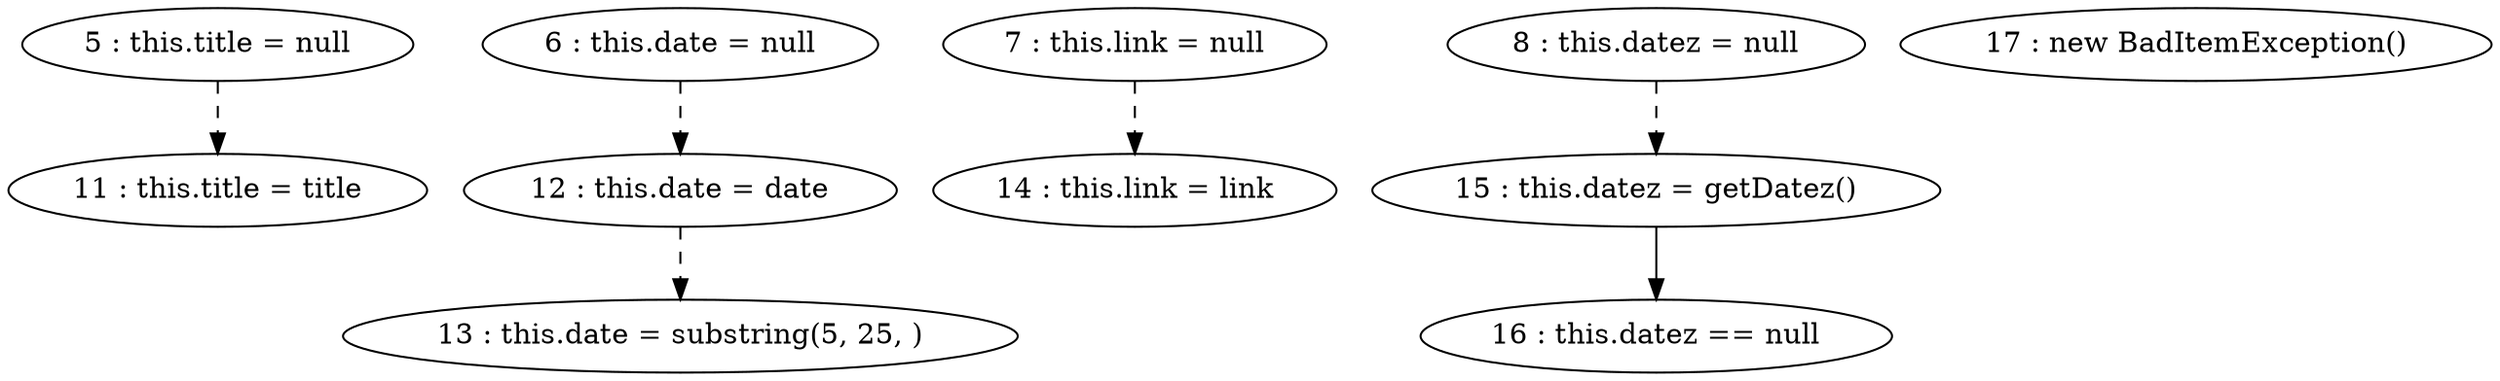 digraph G {
"5 : this.title = null"
"5 : this.title = null" -> "11 : this.title = title" [style=dashed]
"6 : this.date = null"
"6 : this.date = null" -> "12 : this.date = date" [style=dashed]
"7 : this.link = null"
"7 : this.link = null" -> "14 : this.link = link" [style=dashed]
"8 : this.datez = null"
"8 : this.datez = null" -> "15 : this.datez = getDatez()" [style=dashed]
"11 : this.title = title"
"12 : this.date = date"
"12 : this.date = date" -> "13 : this.date = substring(5, 25, )" [style=dashed]
"13 : this.date = substring(5, 25, )"
"14 : this.link = link"
"15 : this.datez = getDatez()"
"15 : this.datez = getDatez()" -> "16 : this.datez == null"
"16 : this.datez == null"
"17 : new BadItemException()"
}
